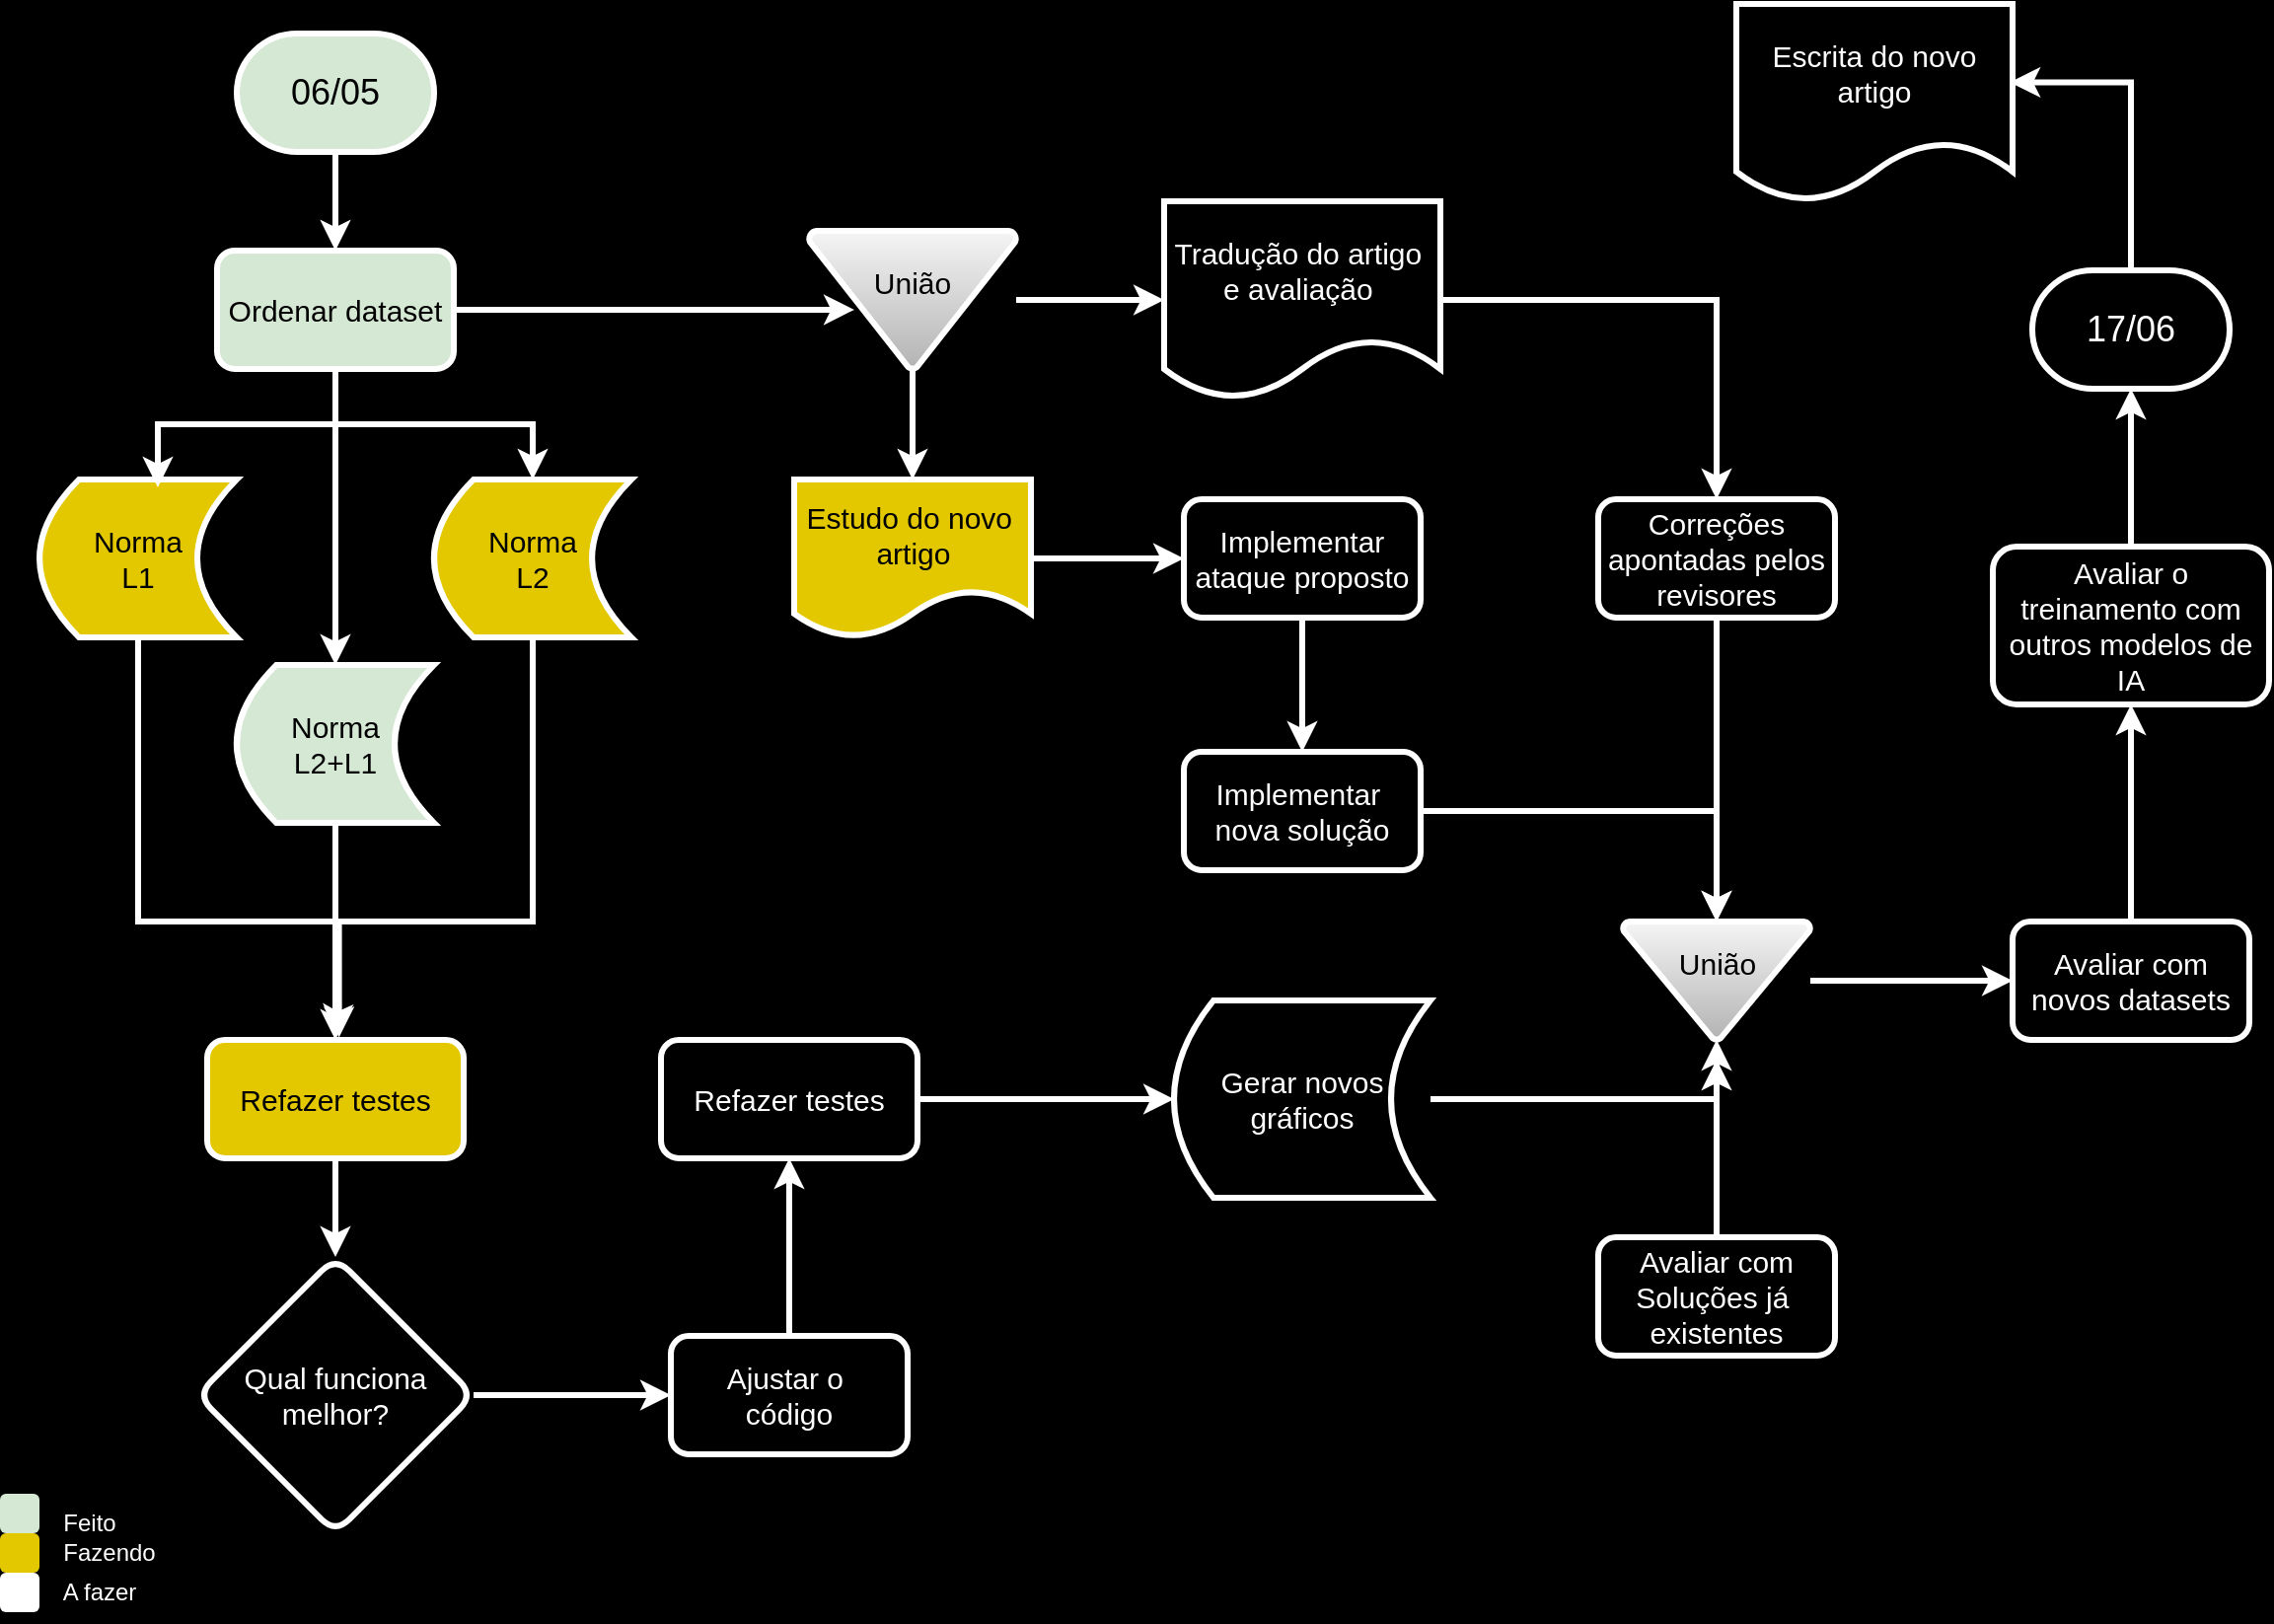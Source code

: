 <mxfile version="24.4.3" type="github">
  <diagram name="Página-1" id="5VxlVyMqCUfruD9X6UzO">
    <mxGraphModel dx="1386" dy="763" grid="1" gridSize="10" guides="1" tooltips="1" connect="1" arrows="1" fold="1" page="1" pageScale="1" pageWidth="1169" pageHeight="827" background="#000000" math="0" shadow="0">
      <root>
        <mxCell id="0" />
        <mxCell id="1" parent="0" />
        <mxCell id="7FlVFzc1r9-0wKTSzyCu-27" value="" style="edgeStyle=orthogonalEdgeStyle;rounded=0;orthogonalLoop=1;jettySize=auto;html=1;fontFamily=Helvetica;fontSize=12;fontColor=default;strokeColor=#FFFFFF;strokeWidth=3;" parent="1" source="7FlVFzc1r9-0wKTSzyCu-2" target="7FlVFzc1r9-0wKTSzyCu-4" edge="1">
          <mxGeometry relative="1" as="geometry" />
        </mxCell>
        <mxCell id="7FlVFzc1r9-0wKTSzyCu-2" value="&lt;font style=&quot;font-size: 18px;&quot;&gt;06/05&lt;/font&gt;" style="strokeWidth=3;html=1;shape=mxgraph.flowchart.terminator;whiteSpace=wrap;fillColor=#d5e8d4;strokeColor=#FFFFFF;" parent="1" vertex="1">
          <mxGeometry x="130" y="20" width="100" height="60" as="geometry" />
        </mxCell>
        <mxCell id="7FlVFzc1r9-0wKTSzyCu-55" style="edgeStyle=orthogonalEdgeStyle;rounded=0;orthogonalLoop=1;jettySize=auto;html=1;fontFamily=Helvetica;fontSize=12;fontColor=default;entryX=0.99;entryY=0.397;entryDx=0;entryDy=0;entryPerimeter=0;strokeColor=#FFFFFF;strokeWidth=3;" parent="1" source="7FlVFzc1r9-0wKTSzyCu-3" target="7FlVFzc1r9-0wKTSzyCu-25" edge="1">
          <mxGeometry relative="1" as="geometry">
            <mxPoint x="1050" y="50" as="targetPoint" />
            <Array as="points">
              <mxPoint x="1090" y="45" />
            </Array>
          </mxGeometry>
        </mxCell>
        <mxCell id="7FlVFzc1r9-0wKTSzyCu-3" value="&lt;font style=&quot;font-size: 18px;&quot;&gt;17/06&lt;/font&gt;" style="strokeWidth=3;html=1;shape=mxgraph.flowchart.terminator;whiteSpace=wrap;strokeColor=#FFFFFF;labelBackgroundColor=none;fontColor=#FFFFFF;fillColor=none;" parent="1" vertex="1">
          <mxGeometry x="1040" y="140" width="100" height="60" as="geometry" />
        </mxCell>
        <mxCell id="7FlVFzc1r9-0wKTSzyCu-29" style="edgeStyle=orthogonalEdgeStyle;rounded=0;orthogonalLoop=1;jettySize=auto;html=1;fontFamily=Helvetica;fontSize=12;fontColor=default;strokeColor=#FFFFFF;strokeWidth=3;" parent="1" source="7FlVFzc1r9-0wKTSzyCu-4" target="7FlVFzc1r9-0wKTSzyCu-7" edge="1">
          <mxGeometry relative="1" as="geometry" />
        </mxCell>
        <mxCell id="7FlVFzc1r9-0wKTSzyCu-30" style="edgeStyle=orthogonalEdgeStyle;rounded=0;orthogonalLoop=1;jettySize=auto;html=1;entryX=0.5;entryY=0;entryDx=0;entryDy=0;fontFamily=Helvetica;fontSize=12;fontColor=default;strokeColor=#FFFFFF;strokeWidth=3;" parent="1" source="7FlVFzc1r9-0wKTSzyCu-4" target="7FlVFzc1r9-0wKTSzyCu-6" edge="1">
          <mxGeometry relative="1" as="geometry" />
        </mxCell>
        <mxCell id="7FlVFzc1r9-0wKTSzyCu-4" value="&lt;font style=&quot;font-size: 15px;&quot;&gt;Ordenar dataset&lt;/font&gt;" style="rounded=1;whiteSpace=wrap;html=1;fillColor=#d5e8d4;strokeColor=#FFFFFF;strokeWidth=3;" parent="1" vertex="1">
          <mxGeometry x="120" y="130" width="120" height="60" as="geometry" />
        </mxCell>
        <mxCell id="7FlVFzc1r9-0wKTSzyCu-59" style="edgeStyle=orthogonalEdgeStyle;rounded=0;orthogonalLoop=1;jettySize=auto;html=1;fontFamily=Helvetica;fontSize=12;fontColor=default;entryX=0.505;entryY=-0.044;entryDx=0;entryDy=0;entryPerimeter=0;strokeColor=#FFFFFF;strokeWidth=3;" parent="1" source="7FlVFzc1r9-0wKTSzyCu-5" target="7FlVFzc1r9-0wKTSzyCu-8" edge="1">
          <mxGeometry relative="1" as="geometry">
            <mxPoint x="200" y="520" as="targetPoint" />
            <Array as="points">
              <mxPoint x="80" y="470" />
              <mxPoint x="181" y="470" />
              <mxPoint x="181" y="520" />
              <mxPoint x="181" y="520" />
            </Array>
          </mxGeometry>
        </mxCell>
        <mxCell id="7FlVFzc1r9-0wKTSzyCu-5" value="&lt;font style=&quot;font-size: 15px;&quot;&gt;Norma&lt;br&gt;L1&lt;/font&gt;" style="shape=dataStorage;whiteSpace=wrap;html=1;fixedSize=1;fillColor=#e3c800;fontColor=#000000;strokeColor=#FFFFFF;strokeWidth=3;" parent="1" vertex="1">
          <mxGeometry x="30" y="246" width="100" height="80" as="geometry" />
        </mxCell>
        <mxCell id="7FlVFzc1r9-0wKTSzyCu-31" style="edgeStyle=orthogonalEdgeStyle;rounded=0;orthogonalLoop=1;jettySize=auto;html=1;entryX=0.5;entryY=0;entryDx=0;entryDy=0;fontFamily=Helvetica;fontSize=12;fontColor=default;strokeColor=#FFFFFF;strokeWidth=3;" parent="1" source="7FlVFzc1r9-0wKTSzyCu-6" target="7FlVFzc1r9-0wKTSzyCu-8" edge="1">
          <mxGeometry relative="1" as="geometry" />
        </mxCell>
        <mxCell id="7FlVFzc1r9-0wKTSzyCu-6" value="&lt;font style=&quot;font-size: 15px;&quot;&gt;Norma&lt;br&gt;L2+L1&lt;/font&gt;" style="shape=dataStorage;whiteSpace=wrap;html=1;fixedSize=1;fillColor=#d5e8d4;strokeColor=#FFFFFF;strokeWidth=3;" parent="1" vertex="1">
          <mxGeometry x="130" y="340" width="100" height="80" as="geometry" />
        </mxCell>
        <mxCell id="7FlVFzc1r9-0wKTSzyCu-58" style="edgeStyle=orthogonalEdgeStyle;rounded=0;orthogonalLoop=1;jettySize=auto;html=1;fontFamily=Helvetica;fontSize=12;fontColor=default;entryX=0.514;entryY=-0.021;entryDx=0;entryDy=0;entryPerimeter=0;strokeColor=#FFFFFF;strokeWidth=3;" parent="1" source="7FlVFzc1r9-0wKTSzyCu-7" target="7FlVFzc1r9-0wKTSzyCu-8" edge="1">
          <mxGeometry relative="1" as="geometry">
            <mxPoint x="200" y="520" as="targetPoint" />
            <Array as="points">
              <mxPoint x="280" y="470" />
              <mxPoint x="182" y="470" />
            </Array>
          </mxGeometry>
        </mxCell>
        <mxCell id="7FlVFzc1r9-0wKTSzyCu-7" value="&lt;font style=&quot;font-size: 15px;&quot;&gt;Norma&lt;br&gt;L2&lt;/font&gt;" style="shape=dataStorage;whiteSpace=wrap;html=1;fixedSize=1;fillColor=#e3c800;fontColor=#000000;strokeColor=#FFFFFF;strokeWidth=3;" parent="1" vertex="1">
          <mxGeometry x="230" y="246" width="100" height="80" as="geometry" />
        </mxCell>
        <mxCell id="7FlVFzc1r9-0wKTSzyCu-32" style="edgeStyle=orthogonalEdgeStyle;rounded=0;orthogonalLoop=1;jettySize=auto;html=1;entryX=0.5;entryY=0;entryDx=0;entryDy=0;fontFamily=Helvetica;fontSize=12;fontColor=default;strokeColor=#FFFFFF;strokeWidth=3;" parent="1" source="7FlVFzc1r9-0wKTSzyCu-8" target="7FlVFzc1r9-0wKTSzyCu-9" edge="1">
          <mxGeometry relative="1" as="geometry" />
        </mxCell>
        <mxCell id="7FlVFzc1r9-0wKTSzyCu-8" value="&lt;font style=&quot;font-size: 15px;&quot;&gt;Refazer testes&lt;/font&gt;" style="rounded=1;whiteSpace=wrap;html=1;fillColor=#e3c800;fontColor=#000000;strokeColor=#FFFFFF;strokeWidth=3;" parent="1" vertex="1">
          <mxGeometry x="115" y="530" width="130" height="60" as="geometry" />
        </mxCell>
        <mxCell id="7FlVFzc1r9-0wKTSzyCu-33" style="edgeStyle=orthogonalEdgeStyle;rounded=0;orthogonalLoop=1;jettySize=auto;html=1;entryX=0;entryY=0.5;entryDx=0;entryDy=0;fontFamily=Helvetica;fontSize=12;fontColor=default;strokeColor=#FFFFFF;strokeWidth=3;" parent="1" source="7FlVFzc1r9-0wKTSzyCu-9" target="7FlVFzc1r9-0wKTSzyCu-10" edge="1">
          <mxGeometry relative="1" as="geometry" />
        </mxCell>
        <mxCell id="7FlVFzc1r9-0wKTSzyCu-9" value="&lt;font style=&quot;font-size: 15px;&quot;&gt;Qual funciona melhor?&lt;/font&gt;" style="rhombus;whiteSpace=wrap;html=1;rounded=1;strokeColor=#FFFFFF;align=center;verticalAlign=middle;fontFamily=Helvetica;fontSize=12;fontColor=#FFFFFF;fillColor=none;strokeWidth=3;labelBackgroundColor=none;" parent="1" vertex="1">
          <mxGeometry x="110" y="640" width="140" height="140" as="geometry" />
        </mxCell>
        <mxCell id="7FlVFzc1r9-0wKTSzyCu-34" style="edgeStyle=orthogonalEdgeStyle;rounded=0;orthogonalLoop=1;jettySize=auto;html=1;entryX=0.5;entryY=1;entryDx=0;entryDy=0;fontFamily=Helvetica;fontSize=12;fontColor=default;strokeColor=#FFFFFF;strokeWidth=3;" parent="1" source="7FlVFzc1r9-0wKTSzyCu-10" target="7FlVFzc1r9-0wKTSzyCu-11" edge="1">
          <mxGeometry relative="1" as="geometry" />
        </mxCell>
        <mxCell id="7FlVFzc1r9-0wKTSzyCu-10" value="&lt;font style=&quot;font-size: 15px;&quot;&gt;Ajustar o&amp;nbsp;&lt;br&gt;código&lt;/font&gt;" style="rounded=1;whiteSpace=wrap;html=1;strokeColor=#FFFFFF;align=center;verticalAlign=middle;fontFamily=Helvetica;fontSize=12;fontColor=#FFFFFF;fillColor=none;strokeWidth=3;labelBackgroundColor=none;" parent="1" vertex="1">
          <mxGeometry x="350" y="680" width="120" height="60" as="geometry" />
        </mxCell>
        <mxCell id="7FlVFzc1r9-0wKTSzyCu-35" style="edgeStyle=orthogonalEdgeStyle;rounded=0;orthogonalLoop=1;jettySize=auto;html=1;entryX=0;entryY=0.5;entryDx=0;entryDy=0;fontFamily=Helvetica;fontSize=12;fontColor=default;strokeColor=#FFFFFF;strokeWidth=3;" parent="1" source="7FlVFzc1r9-0wKTSzyCu-11" target="7FlVFzc1r9-0wKTSzyCu-14" edge="1">
          <mxGeometry relative="1" as="geometry" />
        </mxCell>
        <mxCell id="7FlVFzc1r9-0wKTSzyCu-11" value="&lt;font style=&quot;font-size: 15px;&quot;&gt;Refazer testes&lt;/font&gt;" style="rounded=1;whiteSpace=wrap;html=1;strokeColor=#FFFFFF;strokeWidth=3;labelBackgroundColor=none;fontColor=#FFFFFF;fillColor=none;" parent="1" vertex="1">
          <mxGeometry x="345" y="530" width="130" height="60" as="geometry" />
        </mxCell>
        <mxCell id="7FlVFzc1r9-0wKTSzyCu-37" style="edgeStyle=orthogonalEdgeStyle;rounded=0;orthogonalLoop=1;jettySize=auto;html=1;entryX=0;entryY=0.5;entryDx=0;entryDy=0;fontFamily=Helvetica;fontSize=12;fontColor=default;strokeColor=#FFFFFF;strokeWidth=3;" parent="1" source="7FlVFzc1r9-0wKTSzyCu-13" target="7FlVFzc1r9-0wKTSzyCu-21" edge="1">
          <mxGeometry relative="1" as="geometry" />
        </mxCell>
        <mxCell id="7FlVFzc1r9-0wKTSzyCu-39" style="edgeStyle=orthogonalEdgeStyle;rounded=0;orthogonalLoop=1;jettySize=auto;html=1;entryX=0.5;entryY=0;entryDx=0;entryDy=0;fontFamily=Helvetica;fontSize=12;fontColor=default;strokeColor=#FFFFFF;strokeWidth=3;" parent="1" source="7FlVFzc1r9-0wKTSzyCu-13" target="7FlVFzc1r9-0wKTSzyCu-15" edge="1">
          <mxGeometry relative="1" as="geometry" />
        </mxCell>
        <mxCell id="7FlVFzc1r9-0wKTSzyCu-13" value="&lt;font style=&quot;font-size: 15px;&quot;&gt;União&lt;/font&gt;&lt;div style=&quot;font-size: 15px;&quot;&gt;&lt;br&gt;&lt;/div&gt;" style="strokeWidth=3;html=1;shape=mxgraph.flowchart.merge_or_storage;whiteSpace=wrap;rounded=1;align=center;verticalAlign=middle;fontFamily=Helvetica;fontSize=12;fillColor=#f5f5f5;gradientColor=#b3b3b3;strokeColor=#FFFFFF;" parent="1" vertex="1">
          <mxGeometry x="420" y="120" width="105" height="70" as="geometry" />
        </mxCell>
        <mxCell id="7FlVFzc1r9-0wKTSzyCu-14" value="&lt;font style=&quot;font-size: 15px;&quot;&gt;Gerar novos&lt;br&gt;gráficos&lt;/font&gt;" style="shape=dataStorage;whiteSpace=wrap;html=1;fixedSize=1;rounded=1;strokeColor=#FFFFFF;align=center;verticalAlign=middle;fontFamily=Helvetica;fontSize=12;fontColor=#FFFFFF;fillColor=none;strokeWidth=3;labelBackgroundColor=none;" parent="1" vertex="1">
          <mxGeometry x="605" y="510" width="130" height="100" as="geometry" />
        </mxCell>
        <mxCell id="7FlVFzc1r9-0wKTSzyCu-42" style="edgeStyle=orthogonalEdgeStyle;rounded=0;orthogonalLoop=1;jettySize=auto;html=1;entryX=0;entryY=0.5;entryDx=0;entryDy=0;fontFamily=Helvetica;fontSize=12;fontColor=default;strokeColor=#FFFFFF;strokeWidth=3;" parent="1" source="7FlVFzc1r9-0wKTSzyCu-15" target="7FlVFzc1r9-0wKTSzyCu-16" edge="1">
          <mxGeometry relative="1" as="geometry" />
        </mxCell>
        <mxCell id="7FlVFzc1r9-0wKTSzyCu-15" value="&lt;font style=&quot;font-size: 15px;&quot;&gt;Estudo do novo&amp;nbsp;&lt;/font&gt;&lt;div style=&quot;font-size: 15px;&quot;&gt;&lt;font style=&quot;font-size: 15px;&quot;&gt;artigo&lt;/font&gt;&lt;/div&gt;" style="shape=document;whiteSpace=wrap;html=1;boundedLbl=1;rounded=1;strokeColor=#FFFFFF;align=center;verticalAlign=middle;fontFamily=Helvetica;fontSize=12;fontColor=#000000;fillColor=#e3c800;strokeWidth=3;" parent="1" vertex="1">
          <mxGeometry x="412.5" y="246" width="120" height="80" as="geometry" />
        </mxCell>
        <mxCell id="7FlVFzc1r9-0wKTSzyCu-43" style="edgeStyle=orthogonalEdgeStyle;rounded=0;orthogonalLoop=1;jettySize=auto;html=1;entryX=0.5;entryY=0;entryDx=0;entryDy=0;fontFamily=Helvetica;fontSize=12;fontColor=default;strokeColor=#FFFFFF;strokeWidth=3;" parent="1" source="7FlVFzc1r9-0wKTSzyCu-16" target="7FlVFzc1r9-0wKTSzyCu-18" edge="1">
          <mxGeometry relative="1" as="geometry" />
        </mxCell>
        <mxCell id="7FlVFzc1r9-0wKTSzyCu-16" value="&lt;font style=&quot;font-size: 15px;&quot;&gt;Implementar&lt;br&gt;ataque proposto&lt;/font&gt;" style="rounded=1;whiteSpace=wrap;html=1;strokeColor=#FFFFFF;align=center;verticalAlign=middle;fontFamily=Helvetica;fontSize=12;fontColor=#FFFFFF;fillColor=none;strokeWidth=3;labelBackgroundColor=none;" parent="1" vertex="1">
          <mxGeometry x="610" y="256" width="120" height="60" as="geometry" />
        </mxCell>
        <mxCell id="7FlVFzc1r9-0wKTSzyCu-18" value="&lt;font style=&quot;font-size: 15px;&quot;&gt;Implementar&amp;nbsp;&lt;br&gt;nova solução&lt;/font&gt;" style="rounded=1;whiteSpace=wrap;html=1;strokeColor=#FFFFFF;align=center;verticalAlign=middle;fontFamily=Helvetica;fontSize=12;fontColor=#FFFFFF;fillColor=none;strokeWidth=3;labelBackgroundColor=none;" parent="1" vertex="1">
          <mxGeometry x="610" y="384" width="120" height="60" as="geometry" />
        </mxCell>
        <mxCell id="7FlVFzc1r9-0wKTSzyCu-57" style="edgeStyle=orthogonalEdgeStyle;rounded=0;orthogonalLoop=1;jettySize=auto;html=1;entryX=0;entryY=0.5;entryDx=0;entryDy=0;fontFamily=Helvetica;fontSize=12;fontColor=default;strokeColor=#FFFFFF;strokeWidth=3;" parent="1" source="7FlVFzc1r9-0wKTSzyCu-19" target="7FlVFzc1r9-0wKTSzyCu-22" edge="1">
          <mxGeometry relative="1" as="geometry" />
        </mxCell>
        <mxCell id="7FlVFzc1r9-0wKTSzyCu-19" value="&lt;font style=&quot;font-size: 15px;&quot;&gt;União&lt;/font&gt;&lt;div style=&quot;font-size: 15px;&quot;&gt;&lt;br&gt;&lt;/div&gt;" style="strokeWidth=3;html=1;shape=mxgraph.flowchart.merge_or_storage;whiteSpace=wrap;rounded=1;strokeColor=#FFFFFF;align=center;verticalAlign=middle;fontFamily=Helvetica;fontSize=12;fillColor=#f5f5f5;gradientColor=#b3b3b3;" parent="1" vertex="1">
          <mxGeometry x="832.5" y="470" width="95" height="60" as="geometry" />
        </mxCell>
        <mxCell id="7FlVFzc1r9-0wKTSzyCu-47" style="edgeStyle=orthogonalEdgeStyle;rounded=0;orthogonalLoop=1;jettySize=auto;html=1;fontFamily=Helvetica;fontSize=12;fontColor=default;strokeColor=#FFFFFF;strokeWidth=3;" parent="1" source="7FlVFzc1r9-0wKTSzyCu-20" edge="1">
          <mxGeometry relative="1" as="geometry">
            <mxPoint x="880" y="540" as="targetPoint" />
          </mxGeometry>
        </mxCell>
        <mxCell id="7FlVFzc1r9-0wKTSzyCu-20" value="&lt;font style=&quot;font-size: 15px;&quot;&gt;Avaliar com&lt;br&gt;Soluções já&amp;nbsp;&lt;br&gt;existentes&lt;/font&gt;" style="rounded=1;whiteSpace=wrap;html=1;strokeColor=#FFFFFF;align=center;verticalAlign=middle;fontFamily=Helvetica;fontSize=12;fontColor=#FFFFFF;fillColor=none;strokeWidth=3;labelBackgroundColor=none;" parent="1" vertex="1">
          <mxGeometry x="820" y="630" width="120" height="60" as="geometry" />
        </mxCell>
        <mxCell id="7FlVFzc1r9-0wKTSzyCu-41" style="edgeStyle=orthogonalEdgeStyle;rounded=0;orthogonalLoop=1;jettySize=auto;html=1;entryX=0.5;entryY=0;entryDx=0;entryDy=0;fontFamily=Helvetica;fontSize=12;fontColor=default;strokeColor=#FFFFFF;strokeWidth=3;" parent="1" source="7FlVFzc1r9-0wKTSzyCu-21" target="7FlVFzc1r9-0wKTSzyCu-23" edge="1">
          <mxGeometry relative="1" as="geometry" />
        </mxCell>
        <mxCell id="7FlVFzc1r9-0wKTSzyCu-21" value="&lt;font style=&quot;font-size: 15px;&quot;&gt;Tradução do artigo&amp;nbsp;&lt;br&gt;e avaliação&amp;nbsp;&lt;/font&gt;" style="shape=document;whiteSpace=wrap;html=1;boundedLbl=1;rounded=1;strokeColor=#FFFFFF;align=center;verticalAlign=middle;fontFamily=Helvetica;fontSize=12;fontColor=#FFFFFF;fillColor=none;strokeWidth=3;labelBackgroundColor=none;" parent="1" vertex="1">
          <mxGeometry x="600" y="105" width="140" height="100" as="geometry" />
        </mxCell>
        <mxCell id="7FlVFzc1r9-0wKTSzyCu-56" style="edgeStyle=orthogonalEdgeStyle;rounded=0;orthogonalLoop=1;jettySize=auto;html=1;entryX=0.5;entryY=1;entryDx=0;entryDy=0;fontFamily=Helvetica;fontSize=12;fontColor=default;strokeColor=#FFFFFF;strokeWidth=3;" parent="1" source="7FlVFzc1r9-0wKTSzyCu-22" target="7FlVFzc1r9-0wKTSzyCu-24" edge="1">
          <mxGeometry relative="1" as="geometry" />
        </mxCell>
        <mxCell id="7FlVFzc1r9-0wKTSzyCu-22" value="&lt;font style=&quot;font-size: 15px;&quot;&gt;Avaliar com novos datasets&lt;/font&gt;" style="rounded=1;whiteSpace=wrap;html=1;strokeColor=#FFFFFF;align=center;verticalAlign=middle;fontFamily=Helvetica;fontSize=12;fontColor=#FFFFFF;fillColor=none;strokeWidth=3;labelBackgroundColor=none;" parent="1" vertex="1">
          <mxGeometry x="1030" y="470" width="120" height="60" as="geometry" />
        </mxCell>
        <mxCell id="7FlVFzc1r9-0wKTSzyCu-45" style="edgeStyle=orthogonalEdgeStyle;rounded=0;orthogonalLoop=1;jettySize=auto;html=1;fontFamily=Helvetica;fontSize=12;fontColor=default;strokeColor=#FFFFFF;strokeWidth=3;" parent="1" source="7FlVFzc1r9-0wKTSzyCu-23" edge="1">
          <mxGeometry relative="1" as="geometry">
            <mxPoint x="880" y="470" as="targetPoint" />
          </mxGeometry>
        </mxCell>
        <mxCell id="7FlVFzc1r9-0wKTSzyCu-23" value="&lt;font style=&quot;font-size: 15px;&quot;&gt;Correções apontadas pelos revisores&lt;/font&gt;" style="rounded=1;whiteSpace=wrap;html=1;strokeColor=#FFFFFF;align=center;verticalAlign=middle;fontFamily=Helvetica;fontSize=12;fontColor=#FFFFFF;fillColor=none;strokeWidth=3;labelBackgroundColor=none;" parent="1" vertex="1">
          <mxGeometry x="820" y="256" width="120" height="60" as="geometry" />
        </mxCell>
        <mxCell id="7FlVFzc1r9-0wKTSzyCu-50" value="" style="edgeStyle=orthogonalEdgeStyle;rounded=0;orthogonalLoop=1;jettySize=auto;html=1;fontFamily=Helvetica;fontSize=12;fontColor=default;strokeColor=#FFFFFF;strokeWidth=3;" parent="1" source="7FlVFzc1r9-0wKTSzyCu-24" target="7FlVFzc1r9-0wKTSzyCu-3" edge="1">
          <mxGeometry relative="1" as="geometry" />
        </mxCell>
        <mxCell id="7FlVFzc1r9-0wKTSzyCu-24" value="&lt;font style=&quot;font-size: 15px;&quot;&gt;Avaliar o treinamento com outros modelos de IA&lt;/font&gt;" style="rounded=1;whiteSpace=wrap;html=1;strokeColor=#FFFFFF;align=center;verticalAlign=middle;fontFamily=Helvetica;fontSize=12;fontColor=#FFFFFF;fillColor=none;strokeWidth=3;labelBackgroundColor=none;" parent="1" vertex="1">
          <mxGeometry x="1020" y="280" width="140" height="80" as="geometry" />
        </mxCell>
        <mxCell id="7FlVFzc1r9-0wKTSzyCu-25" value="&lt;span style=&quot;font-size: 15px;&quot;&gt;Escrita do novo artigo&lt;/span&gt;" style="shape=document;whiteSpace=wrap;html=1;boundedLbl=1;rounded=1;strokeColor=#FFFFFF;align=center;verticalAlign=middle;fontFamily=Helvetica;fontSize=12;fontColor=#FFFFFF;fillColor=none;strokeWidth=3;labelBackgroundColor=none;" parent="1" vertex="1">
          <mxGeometry x="890" y="5" width="140" height="100" as="geometry" />
        </mxCell>
        <mxCell id="7FlVFzc1r9-0wKTSzyCu-28" style="edgeStyle=orthogonalEdgeStyle;rounded=0;orthogonalLoop=1;jettySize=auto;html=1;entryX=0.6;entryY=0.05;entryDx=0;entryDy=0;entryPerimeter=0;fontFamily=Helvetica;fontSize=12;fontColor=default;strokeColor=#FFFFFF;strokeWidth=3;" parent="1" source="7FlVFzc1r9-0wKTSzyCu-4" target="7FlVFzc1r9-0wKTSzyCu-5" edge="1">
          <mxGeometry relative="1" as="geometry" />
        </mxCell>
        <mxCell id="7FlVFzc1r9-0wKTSzyCu-36" style="edgeStyle=orthogonalEdgeStyle;rounded=0;orthogonalLoop=1;jettySize=auto;html=1;entryX=0.219;entryY=0.571;entryDx=0;entryDy=0;entryPerimeter=0;fontFamily=Helvetica;fontSize=12;fontColor=default;strokeColor=#FFFFFF;strokeWidth=3;" parent="1" source="7FlVFzc1r9-0wKTSzyCu-4" target="7FlVFzc1r9-0wKTSzyCu-13" edge="1">
          <mxGeometry relative="1" as="geometry" />
        </mxCell>
        <mxCell id="7FlVFzc1r9-0wKTSzyCu-44" style="edgeStyle=orthogonalEdgeStyle;rounded=0;orthogonalLoop=1;jettySize=auto;html=1;exitX=1;exitY=0.5;exitDx=0;exitDy=0;entryX=0.5;entryY=0;entryDx=0;entryDy=0;entryPerimeter=0;fontFamily=Helvetica;fontSize=12;fontColor=default;strokeColor=#FFFFFF;strokeWidth=3;" parent="1" source="7FlVFzc1r9-0wKTSzyCu-18" target="7FlVFzc1r9-0wKTSzyCu-19" edge="1">
          <mxGeometry relative="1" as="geometry" />
        </mxCell>
        <mxCell id="7FlVFzc1r9-0wKTSzyCu-46" style="edgeStyle=orthogonalEdgeStyle;rounded=0;orthogonalLoop=1;jettySize=auto;html=1;entryX=0.5;entryY=1;entryDx=0;entryDy=0;entryPerimeter=0;fontFamily=Helvetica;fontSize=12;fontColor=default;strokeColor=#FFFFFF;strokeWidth=3;" parent="1" source="7FlVFzc1r9-0wKTSzyCu-14" target="7FlVFzc1r9-0wKTSzyCu-19" edge="1">
          <mxGeometry relative="1" as="geometry" />
        </mxCell>
        <mxCell id="7FlVFzc1r9-0wKTSzyCu-60" value="" style="whiteSpace=wrap;html=1;aspect=fixed;rounded=1;strokeColor=none;align=center;verticalAlign=middle;fontFamily=Helvetica;fontSize=12;fontColor=default;fillColor=default;strokeWidth=3;labelBackgroundColor=none;" parent="1" vertex="1">
          <mxGeometry x="10" y="800" width="20" height="20" as="geometry" />
        </mxCell>
        <mxCell id="7FlVFzc1r9-0wKTSzyCu-61" value="" style="whiteSpace=wrap;html=1;aspect=fixed;rounded=1;strokeColor=none;align=center;verticalAlign=middle;fontFamily=Helvetica;fontSize=12;fillColor=#d5e8d4;strokeWidth=3;labelBackgroundColor=none;" parent="1" vertex="1">
          <mxGeometry x="10" y="760" width="20" height="20" as="geometry" />
        </mxCell>
        <mxCell id="7FlVFzc1r9-0wKTSzyCu-62" value="" style="whiteSpace=wrap;html=1;aspect=fixed;rounded=1;strokeColor=none;align=center;verticalAlign=middle;fontFamily=Helvetica;fontSize=12;fontColor=#000000;fillColor=#e3c800;strokeWidth=3;labelBackgroundColor=none;" parent="1" vertex="1">
          <mxGeometry x="10" y="780" width="20" height="20" as="geometry" />
        </mxCell>
        <mxCell id="7FlVFzc1r9-0wKTSzyCu-63" value="&lt;font style=&quot;&quot; color=&quot;#ffffff&quot;&gt;Feito&lt;/font&gt;" style="text;html=1;align=center;verticalAlign=middle;resizable=0;points=[];autosize=1;strokeColor=none;fillColor=none;fontFamily=Helvetica;fontSize=12;fontColor=default;strokeWidth=3;labelBackgroundColor=none;" parent="1" vertex="1">
          <mxGeometry x="30" y="760" width="50" height="30" as="geometry" />
        </mxCell>
        <mxCell id="7FlVFzc1r9-0wKTSzyCu-64" value="&lt;span style=&quot;&quot;&gt;&lt;font color=&quot;#ffffff&quot;&gt;Fazendo&lt;/font&gt;&lt;/span&gt;" style="text;html=1;align=center;verticalAlign=middle;resizable=0;points=[];autosize=1;strokeColor=none;fillColor=none;fontFamily=Helvetica;fontSize=12;fontColor=default;strokeWidth=3;labelBackgroundColor=none;" parent="1" vertex="1">
          <mxGeometry x="30" y="775" width="70" height="30" as="geometry" />
        </mxCell>
        <mxCell id="7FlVFzc1r9-0wKTSzyCu-65" value="&lt;span style=&quot;&quot;&gt;&lt;font color=&quot;#ffffff&quot;&gt;A fazer&lt;/font&gt;&lt;/span&gt;" style="text;html=1;align=center;verticalAlign=middle;resizable=0;points=[];autosize=1;strokeColor=none;fillColor=none;fontFamily=Helvetica;fontSize=12;fontColor=default;strokeWidth=3;labelBackgroundColor=none;" parent="1" vertex="1">
          <mxGeometry x="30" y="795" width="60" height="30" as="geometry" />
        </mxCell>
      </root>
    </mxGraphModel>
  </diagram>
</mxfile>
